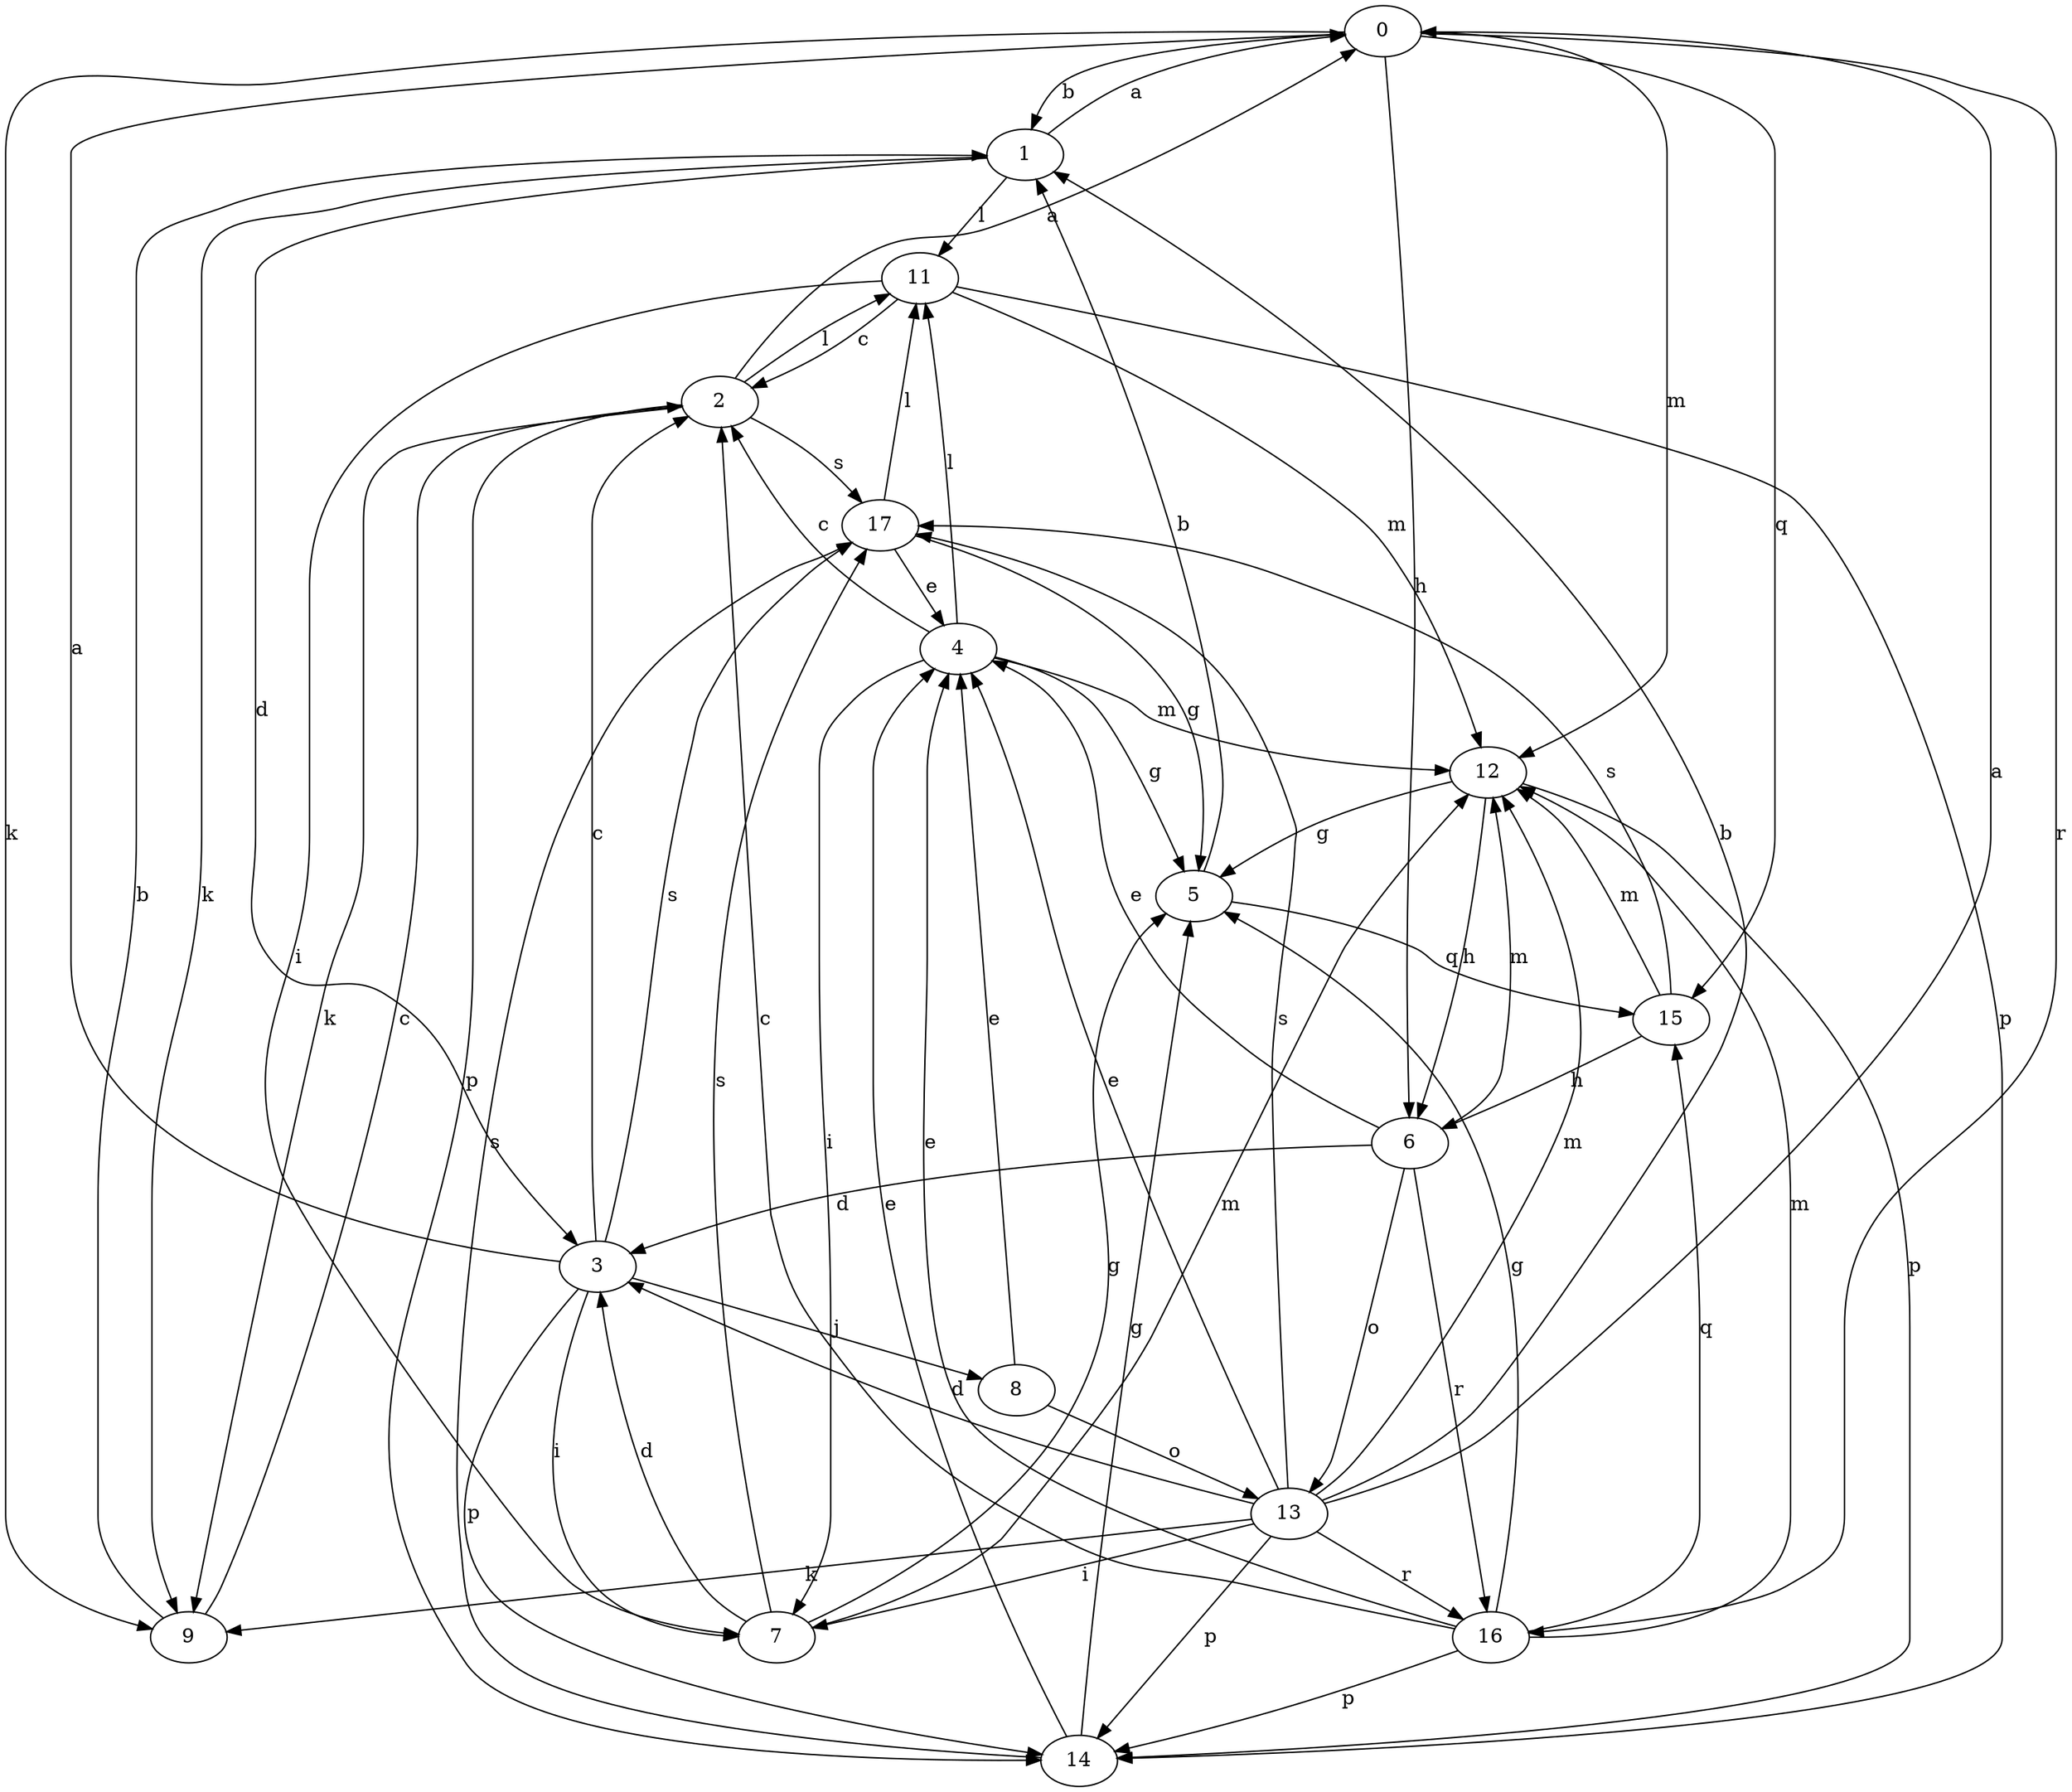 strict digraph  {
0;
1;
2;
3;
4;
5;
6;
7;
8;
9;
11;
12;
13;
14;
15;
16;
17;
0 -> 1  [label=b];
0 -> 6  [label=h];
0 -> 9  [label=k];
0 -> 12  [label=m];
0 -> 15  [label=q];
0 -> 16  [label=r];
1 -> 0  [label=a];
1 -> 3  [label=d];
1 -> 9  [label=k];
1 -> 11  [label=l];
2 -> 0  [label=a];
2 -> 9  [label=k];
2 -> 11  [label=l];
2 -> 14  [label=p];
2 -> 17  [label=s];
3 -> 0  [label=a];
3 -> 2  [label=c];
3 -> 7  [label=i];
3 -> 8  [label=j];
3 -> 14  [label=p];
3 -> 17  [label=s];
4 -> 2  [label=c];
4 -> 5  [label=g];
4 -> 7  [label=i];
4 -> 11  [label=l];
4 -> 12  [label=m];
5 -> 1  [label=b];
5 -> 15  [label=q];
6 -> 3  [label=d];
6 -> 4  [label=e];
6 -> 12  [label=m];
6 -> 13  [label=o];
6 -> 16  [label=r];
7 -> 3  [label=d];
7 -> 5  [label=g];
7 -> 12  [label=m];
7 -> 17  [label=s];
8 -> 4  [label=e];
8 -> 13  [label=o];
9 -> 1  [label=b];
9 -> 2  [label=c];
11 -> 2  [label=c];
11 -> 7  [label=i];
11 -> 12  [label=m];
11 -> 14  [label=p];
12 -> 5  [label=g];
12 -> 6  [label=h];
12 -> 14  [label=p];
13 -> 0  [label=a];
13 -> 1  [label=b];
13 -> 3  [label=d];
13 -> 4  [label=e];
13 -> 7  [label=i];
13 -> 9  [label=k];
13 -> 12  [label=m];
13 -> 14  [label=p];
13 -> 16  [label=r];
13 -> 17  [label=s];
14 -> 4  [label=e];
14 -> 5  [label=g];
14 -> 17  [label=s];
15 -> 6  [label=h];
15 -> 12  [label=m];
15 -> 17  [label=s];
16 -> 2  [label=c];
16 -> 4  [label=e];
16 -> 5  [label=g];
16 -> 12  [label=m];
16 -> 14  [label=p];
16 -> 15  [label=q];
17 -> 4  [label=e];
17 -> 5  [label=g];
17 -> 11  [label=l];
}
